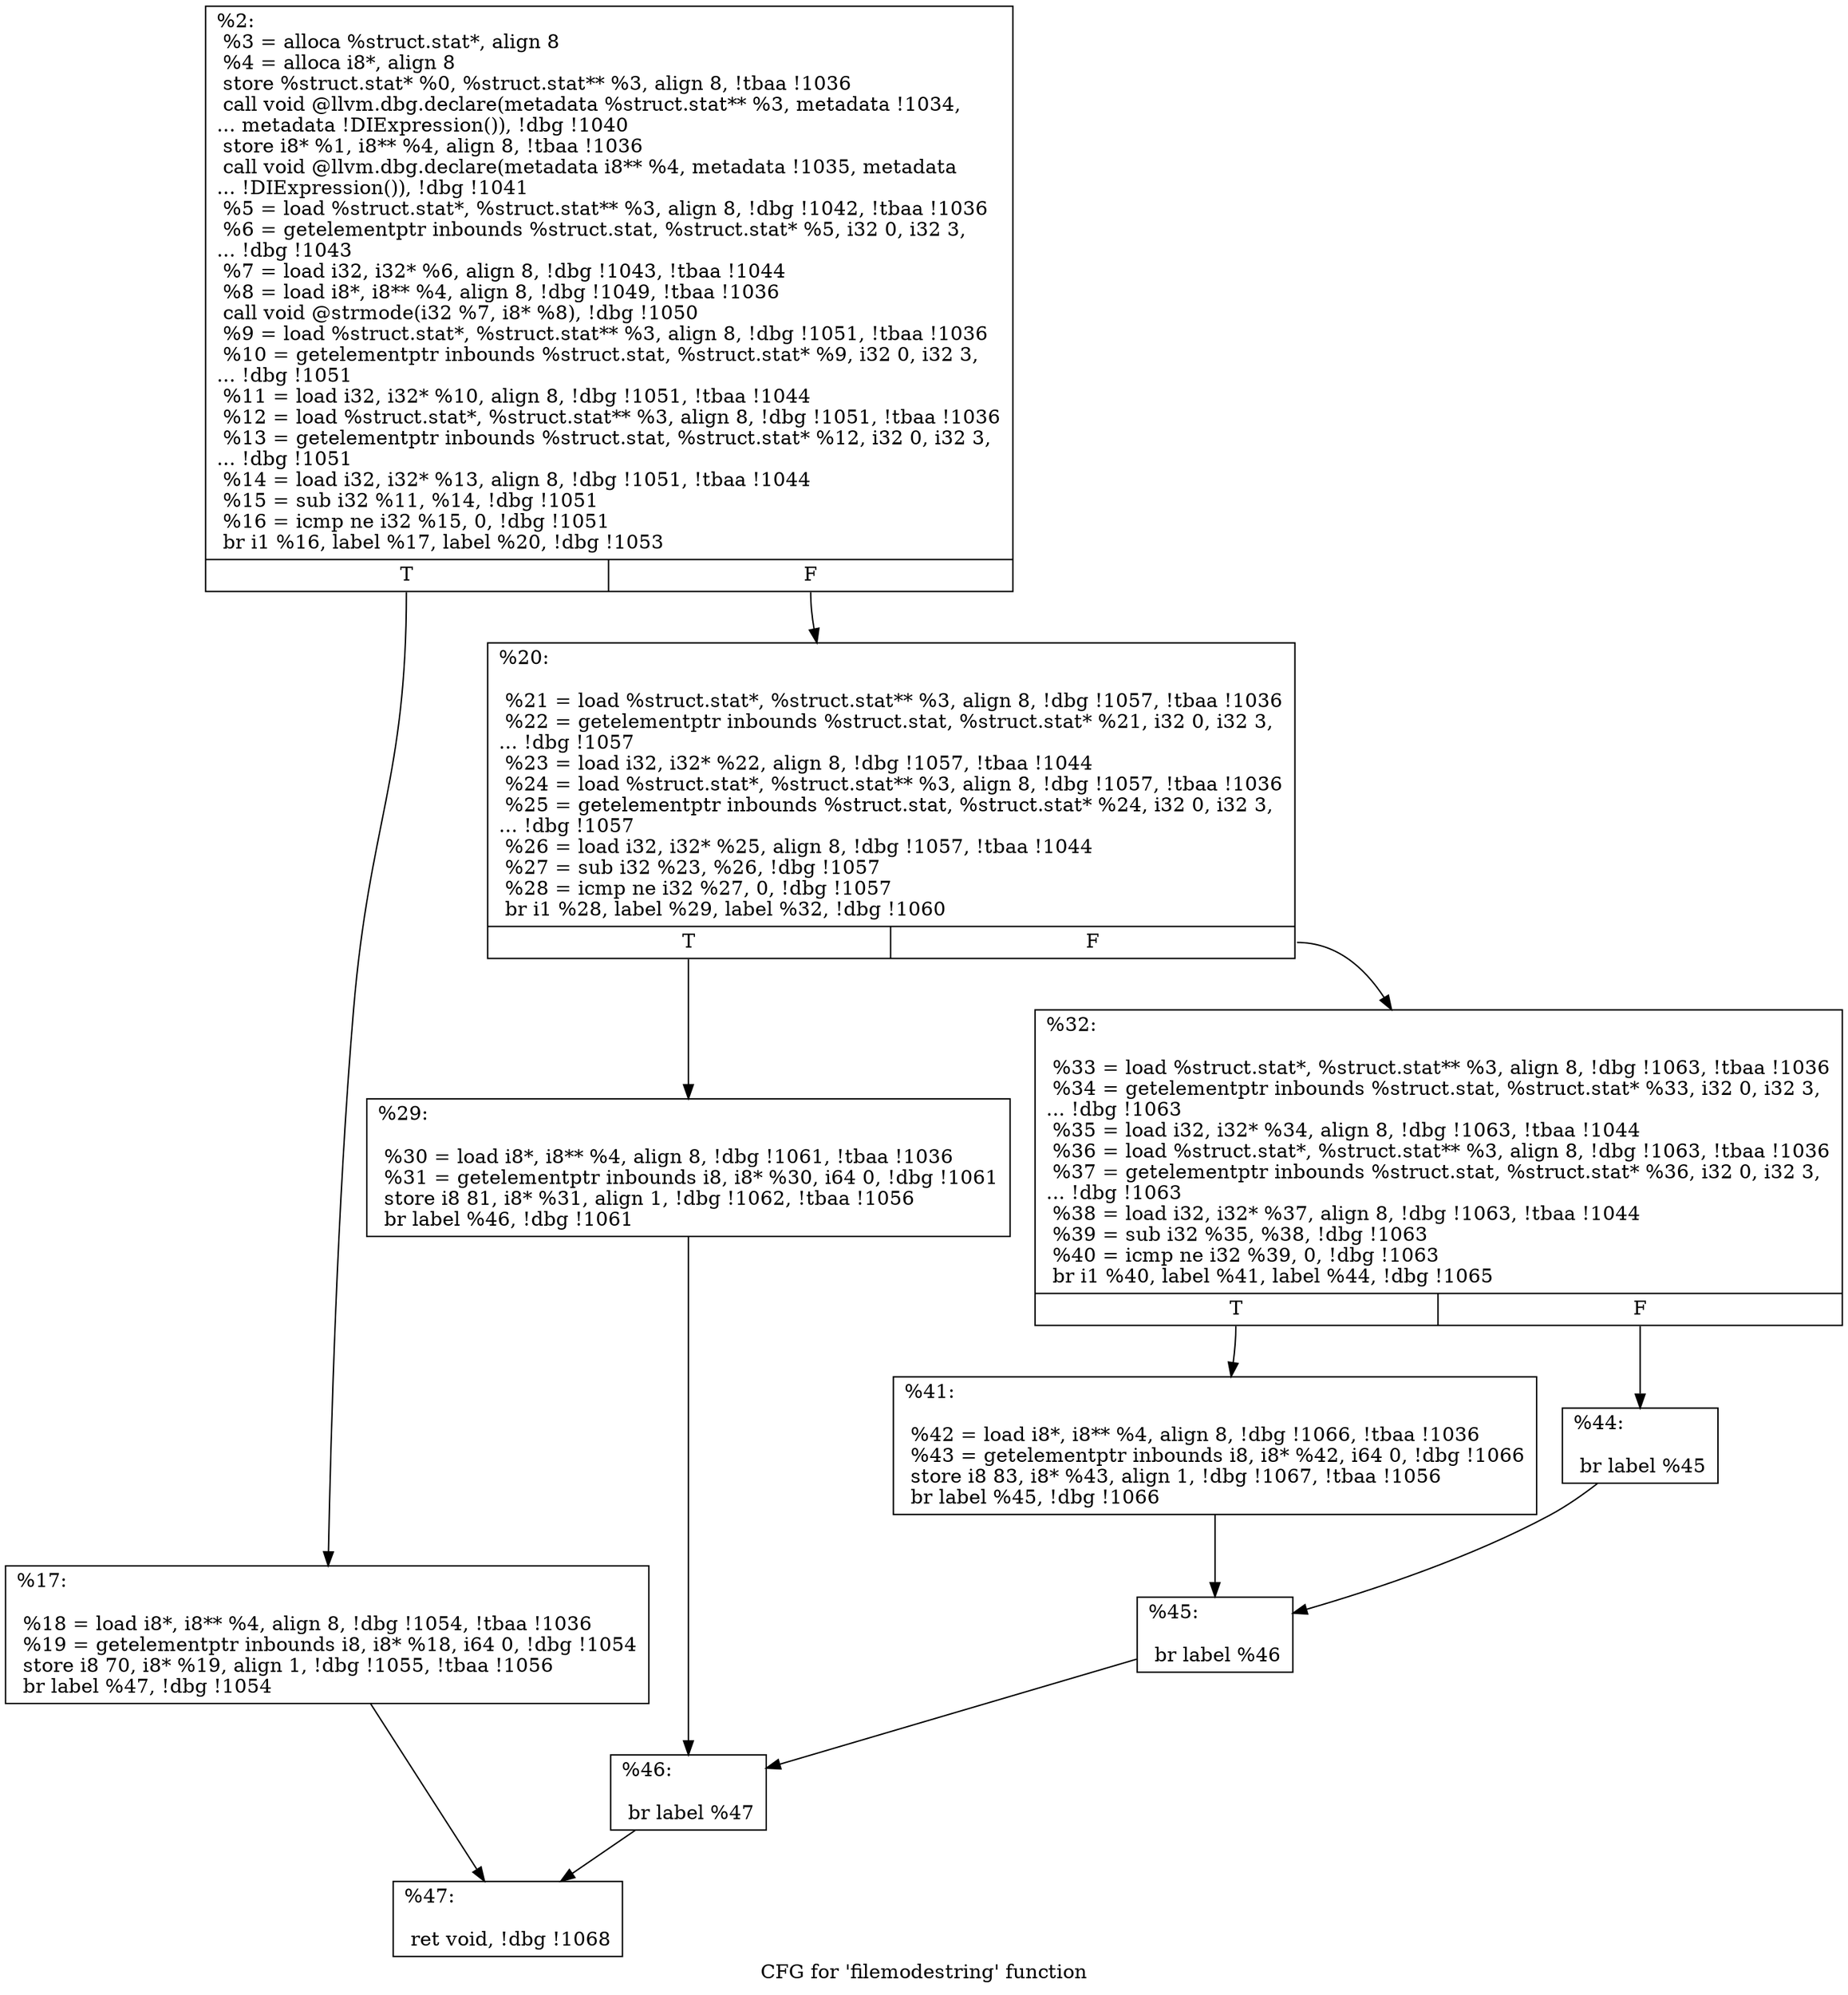digraph "CFG for 'filemodestring' function" {
	label="CFG for 'filemodestring' function";

	Node0x2510140 [shape=record,label="{%2:\l  %3 = alloca %struct.stat*, align 8\l  %4 = alloca i8*, align 8\l  store %struct.stat* %0, %struct.stat** %3, align 8, !tbaa !1036\l  call void @llvm.dbg.declare(metadata %struct.stat** %3, metadata !1034,\l... metadata !DIExpression()), !dbg !1040\l  store i8* %1, i8** %4, align 8, !tbaa !1036\l  call void @llvm.dbg.declare(metadata i8** %4, metadata !1035, metadata\l... !DIExpression()), !dbg !1041\l  %5 = load %struct.stat*, %struct.stat** %3, align 8, !dbg !1042, !tbaa !1036\l  %6 = getelementptr inbounds %struct.stat, %struct.stat* %5, i32 0, i32 3,\l... !dbg !1043\l  %7 = load i32, i32* %6, align 8, !dbg !1043, !tbaa !1044\l  %8 = load i8*, i8** %4, align 8, !dbg !1049, !tbaa !1036\l  call void @strmode(i32 %7, i8* %8), !dbg !1050\l  %9 = load %struct.stat*, %struct.stat** %3, align 8, !dbg !1051, !tbaa !1036\l  %10 = getelementptr inbounds %struct.stat, %struct.stat* %9, i32 0, i32 3,\l... !dbg !1051\l  %11 = load i32, i32* %10, align 8, !dbg !1051, !tbaa !1044\l  %12 = load %struct.stat*, %struct.stat** %3, align 8, !dbg !1051, !tbaa !1036\l  %13 = getelementptr inbounds %struct.stat, %struct.stat* %12, i32 0, i32 3,\l... !dbg !1051\l  %14 = load i32, i32* %13, align 8, !dbg !1051, !tbaa !1044\l  %15 = sub i32 %11, %14, !dbg !1051\l  %16 = icmp ne i32 %15, 0, !dbg !1051\l  br i1 %16, label %17, label %20, !dbg !1053\l|{<s0>T|<s1>F}}"];
	Node0x2510140:s0 -> Node0x2512290;
	Node0x2510140:s1 -> Node0x25122e0;
	Node0x2512290 [shape=record,label="{%17:\l\l  %18 = load i8*, i8** %4, align 8, !dbg !1054, !tbaa !1036\l  %19 = getelementptr inbounds i8, i8* %18, i64 0, !dbg !1054\l  store i8 70, i8* %19, align 1, !dbg !1055, !tbaa !1056\l  br label %47, !dbg !1054\l}"];
	Node0x2512290 -> Node0x2512510;
	Node0x25122e0 [shape=record,label="{%20:\l\l  %21 = load %struct.stat*, %struct.stat** %3, align 8, !dbg !1057, !tbaa !1036\l  %22 = getelementptr inbounds %struct.stat, %struct.stat* %21, i32 0, i32 3,\l... !dbg !1057\l  %23 = load i32, i32* %22, align 8, !dbg !1057, !tbaa !1044\l  %24 = load %struct.stat*, %struct.stat** %3, align 8, !dbg !1057, !tbaa !1036\l  %25 = getelementptr inbounds %struct.stat, %struct.stat* %24, i32 0, i32 3,\l... !dbg !1057\l  %26 = load i32, i32* %25, align 8, !dbg !1057, !tbaa !1044\l  %27 = sub i32 %23, %26, !dbg !1057\l  %28 = icmp ne i32 %27, 0, !dbg !1057\l  br i1 %28, label %29, label %32, !dbg !1060\l|{<s0>T|<s1>F}}"];
	Node0x25122e0:s0 -> Node0x2512330;
	Node0x25122e0:s1 -> Node0x2512380;
	Node0x2512330 [shape=record,label="{%29:\l\l  %30 = load i8*, i8** %4, align 8, !dbg !1061, !tbaa !1036\l  %31 = getelementptr inbounds i8, i8* %30, i64 0, !dbg !1061\l  store i8 81, i8* %31, align 1, !dbg !1062, !tbaa !1056\l  br label %46, !dbg !1061\l}"];
	Node0x2512330 -> Node0x25124c0;
	Node0x2512380 [shape=record,label="{%32:\l\l  %33 = load %struct.stat*, %struct.stat** %3, align 8, !dbg !1063, !tbaa !1036\l  %34 = getelementptr inbounds %struct.stat, %struct.stat* %33, i32 0, i32 3,\l... !dbg !1063\l  %35 = load i32, i32* %34, align 8, !dbg !1063, !tbaa !1044\l  %36 = load %struct.stat*, %struct.stat** %3, align 8, !dbg !1063, !tbaa !1036\l  %37 = getelementptr inbounds %struct.stat, %struct.stat* %36, i32 0, i32 3,\l... !dbg !1063\l  %38 = load i32, i32* %37, align 8, !dbg !1063, !tbaa !1044\l  %39 = sub i32 %35, %38, !dbg !1063\l  %40 = icmp ne i32 %39, 0, !dbg !1063\l  br i1 %40, label %41, label %44, !dbg !1065\l|{<s0>T|<s1>F}}"];
	Node0x2512380:s0 -> Node0x25123d0;
	Node0x2512380:s1 -> Node0x2512420;
	Node0x25123d0 [shape=record,label="{%41:\l\l  %42 = load i8*, i8** %4, align 8, !dbg !1066, !tbaa !1036\l  %43 = getelementptr inbounds i8, i8* %42, i64 0, !dbg !1066\l  store i8 83, i8* %43, align 1, !dbg !1067, !tbaa !1056\l  br label %45, !dbg !1066\l}"];
	Node0x25123d0 -> Node0x2512470;
	Node0x2512420 [shape=record,label="{%44:\l\l  br label %45\l}"];
	Node0x2512420 -> Node0x2512470;
	Node0x2512470 [shape=record,label="{%45:\l\l  br label %46\l}"];
	Node0x2512470 -> Node0x25124c0;
	Node0x25124c0 [shape=record,label="{%46:\l\l  br label %47\l}"];
	Node0x25124c0 -> Node0x2512510;
	Node0x2512510 [shape=record,label="{%47:\l\l  ret void, !dbg !1068\l}"];
}
